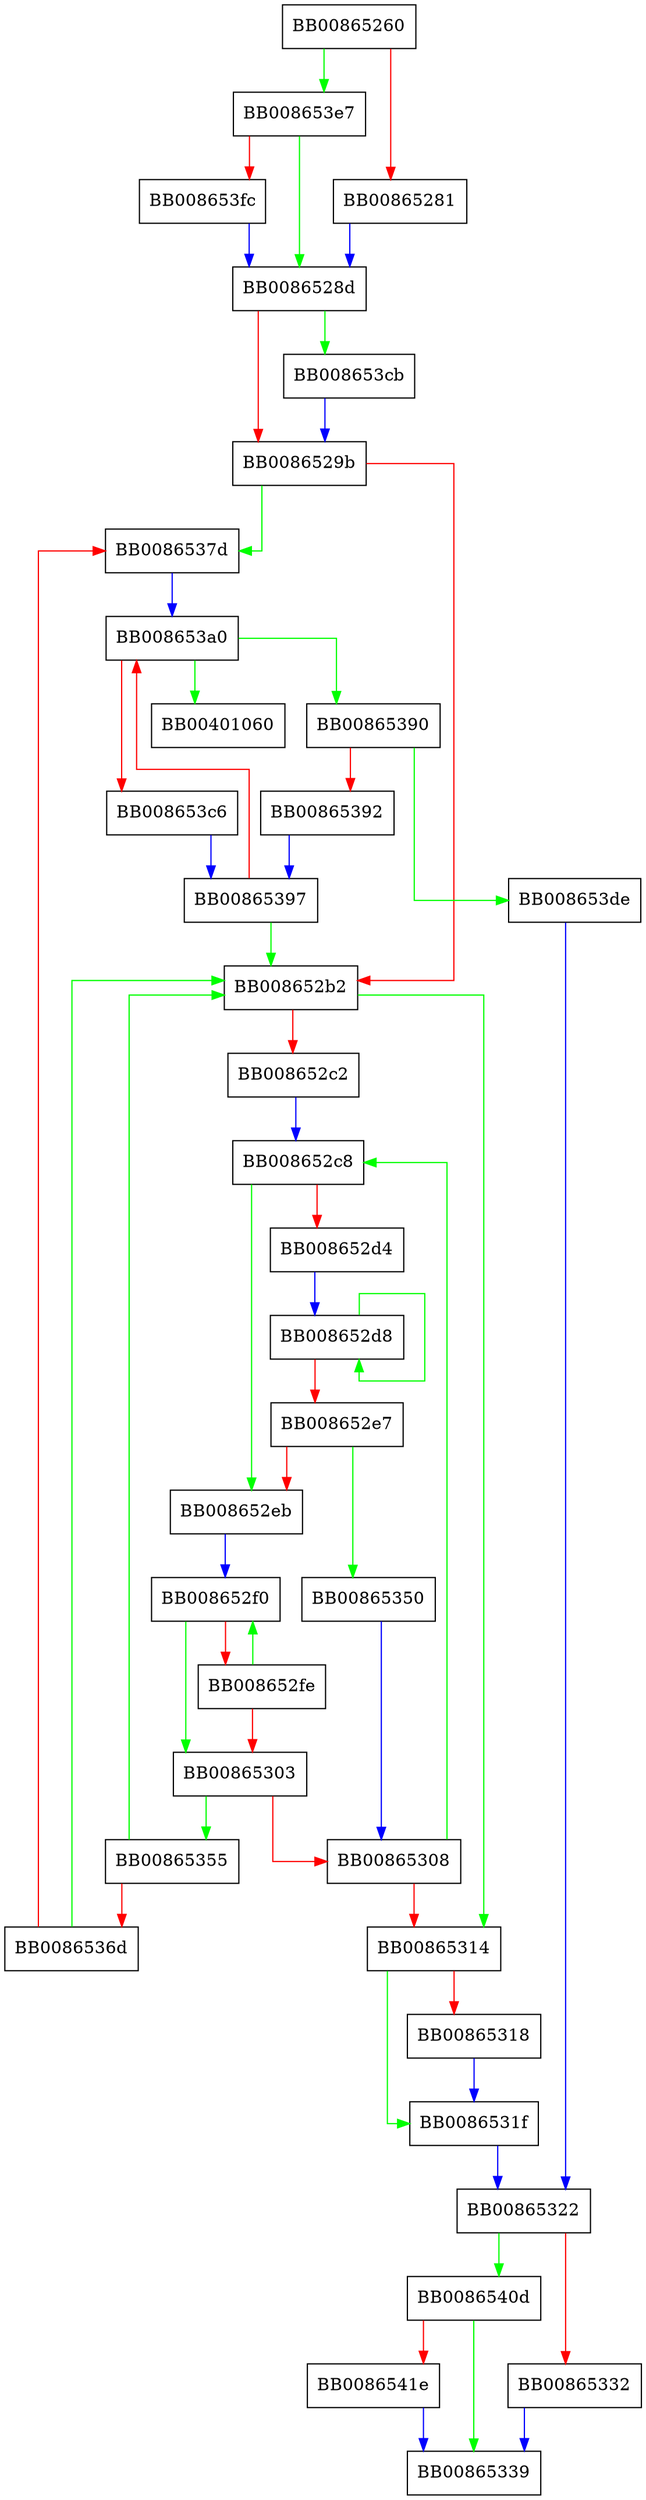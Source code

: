 digraph _nl_expand_alias {
  node [shape="box"];
  graph [splines=ortho];
  BB00865260 -> BB008653e7 [color="green"];
  BB00865260 -> BB00865281 [color="red"];
  BB00865281 -> BB0086528d [color="blue"];
  BB0086528d -> BB008653cb [color="green"];
  BB0086528d -> BB0086529b [color="red"];
  BB0086529b -> BB0086537d [color="green"];
  BB0086529b -> BB008652b2 [color="red"];
  BB008652b2 -> BB00865314 [color="green"];
  BB008652b2 -> BB008652c2 [color="red"];
  BB008652c2 -> BB008652c8 [color="blue"];
  BB008652c8 -> BB008652eb [color="green"];
  BB008652c8 -> BB008652d4 [color="red"];
  BB008652d4 -> BB008652d8 [color="blue"];
  BB008652d8 -> BB008652d8 [color="green"];
  BB008652d8 -> BB008652e7 [color="red"];
  BB008652e7 -> BB00865350 [color="green"];
  BB008652e7 -> BB008652eb [color="red"];
  BB008652eb -> BB008652f0 [color="blue"];
  BB008652f0 -> BB00865303 [color="green"];
  BB008652f0 -> BB008652fe [color="red"];
  BB008652fe -> BB008652f0 [color="green"];
  BB008652fe -> BB00865303 [color="red"];
  BB00865303 -> BB00865355 [color="green"];
  BB00865303 -> BB00865308 [color="red"];
  BB00865308 -> BB008652c8 [color="green"];
  BB00865308 -> BB00865314 [color="red"];
  BB00865314 -> BB0086531f [color="green"];
  BB00865314 -> BB00865318 [color="red"];
  BB00865318 -> BB0086531f [color="blue"];
  BB0086531f -> BB00865322 [color="blue"];
  BB00865322 -> BB0086540d [color="green"];
  BB00865322 -> BB00865332 [color="red"];
  BB00865332 -> BB00865339 [color="blue"];
  BB00865350 -> BB00865308 [color="blue"];
  BB00865355 -> BB008652b2 [color="green"];
  BB00865355 -> BB0086536d [color="red"];
  BB0086536d -> BB008652b2 [color="green"];
  BB0086536d -> BB0086537d [color="red"];
  BB0086537d -> BB008653a0 [color="blue"];
  BB00865390 -> BB008653de [color="green"];
  BB00865390 -> BB00865392 [color="red"];
  BB00865392 -> BB00865397 [color="blue"];
  BB00865397 -> BB008652b2 [color="green"];
  BB00865397 -> BB008653a0 [color="red"];
  BB008653a0 -> BB00401060 [color="green"];
  BB008653a0 -> BB00865390 [color="green"];
  BB008653a0 -> BB008653c6 [color="red"];
  BB008653c6 -> BB00865397 [color="blue"];
  BB008653cb -> BB0086529b [color="blue"];
  BB008653de -> BB00865322 [color="blue"];
  BB008653e7 -> BB0086528d [color="green"];
  BB008653e7 -> BB008653fc [color="red"];
  BB008653fc -> BB0086528d [color="blue"];
  BB0086540d -> BB00865339 [color="green"];
  BB0086540d -> BB0086541e [color="red"];
  BB0086541e -> BB00865339 [color="blue"];
}
